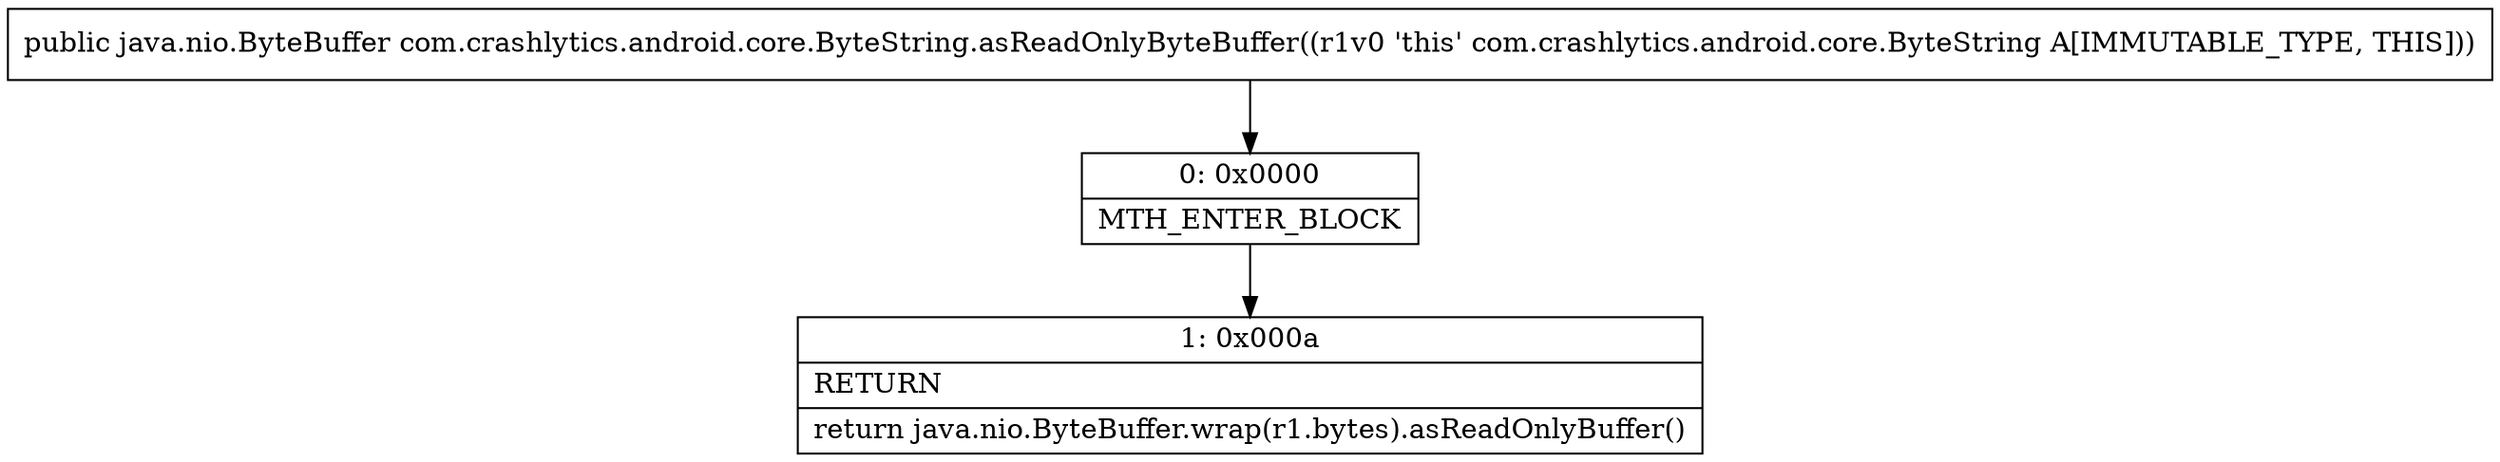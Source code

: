 digraph "CFG forcom.crashlytics.android.core.ByteString.asReadOnlyByteBuffer()Ljava\/nio\/ByteBuffer;" {
Node_0 [shape=record,label="{0\:\ 0x0000|MTH_ENTER_BLOCK\l}"];
Node_1 [shape=record,label="{1\:\ 0x000a|RETURN\l|return java.nio.ByteBuffer.wrap(r1.bytes).asReadOnlyBuffer()\l}"];
MethodNode[shape=record,label="{public java.nio.ByteBuffer com.crashlytics.android.core.ByteString.asReadOnlyByteBuffer((r1v0 'this' com.crashlytics.android.core.ByteString A[IMMUTABLE_TYPE, THIS])) }"];
MethodNode -> Node_0;
Node_0 -> Node_1;
}

